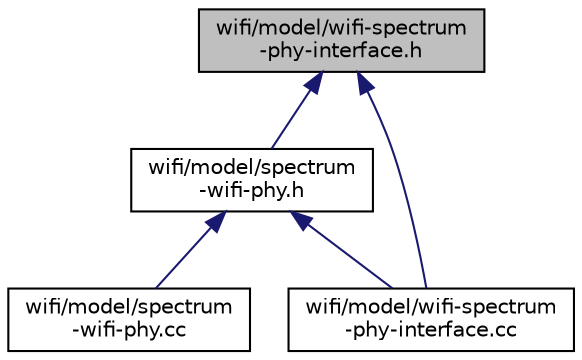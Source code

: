 digraph "wifi/model/wifi-spectrum-phy-interface.h"
{
  edge [fontname="Helvetica",fontsize="10",labelfontname="Helvetica",labelfontsize="10"];
  node [fontname="Helvetica",fontsize="10",shape=record];
  Node1 [label="wifi/model/wifi-spectrum\l-phy-interface.h",height=0.2,width=0.4,color="black", fillcolor="grey75", style="filled", fontcolor="black"];
  Node1 -> Node2 [dir="back",color="midnightblue",fontsize="10",style="solid"];
  Node2 [label="wifi/model/spectrum\l-wifi-phy.h",height=0.2,width=0.4,color="black", fillcolor="white", style="filled",URL="$d7/d92/spectrum-wifi-phy_8h.html"];
  Node2 -> Node3 [dir="back",color="midnightblue",fontsize="10",style="solid"];
  Node3 [label="wifi/model/spectrum\l-wifi-phy.cc",height=0.2,width=0.4,color="black", fillcolor="white", style="filled",URL="$d2/db6/spectrum-wifi-phy_8cc.html"];
  Node2 -> Node4 [dir="back",color="midnightblue",fontsize="10",style="solid"];
  Node4 [label="wifi/model/wifi-spectrum\l-phy-interface.cc",height=0.2,width=0.4,color="black", fillcolor="white", style="filled",URL="$de/d25/wifi-spectrum-phy-interface_8cc.html"];
  Node1 -> Node4 [dir="back",color="midnightblue",fontsize="10",style="solid"];
}
